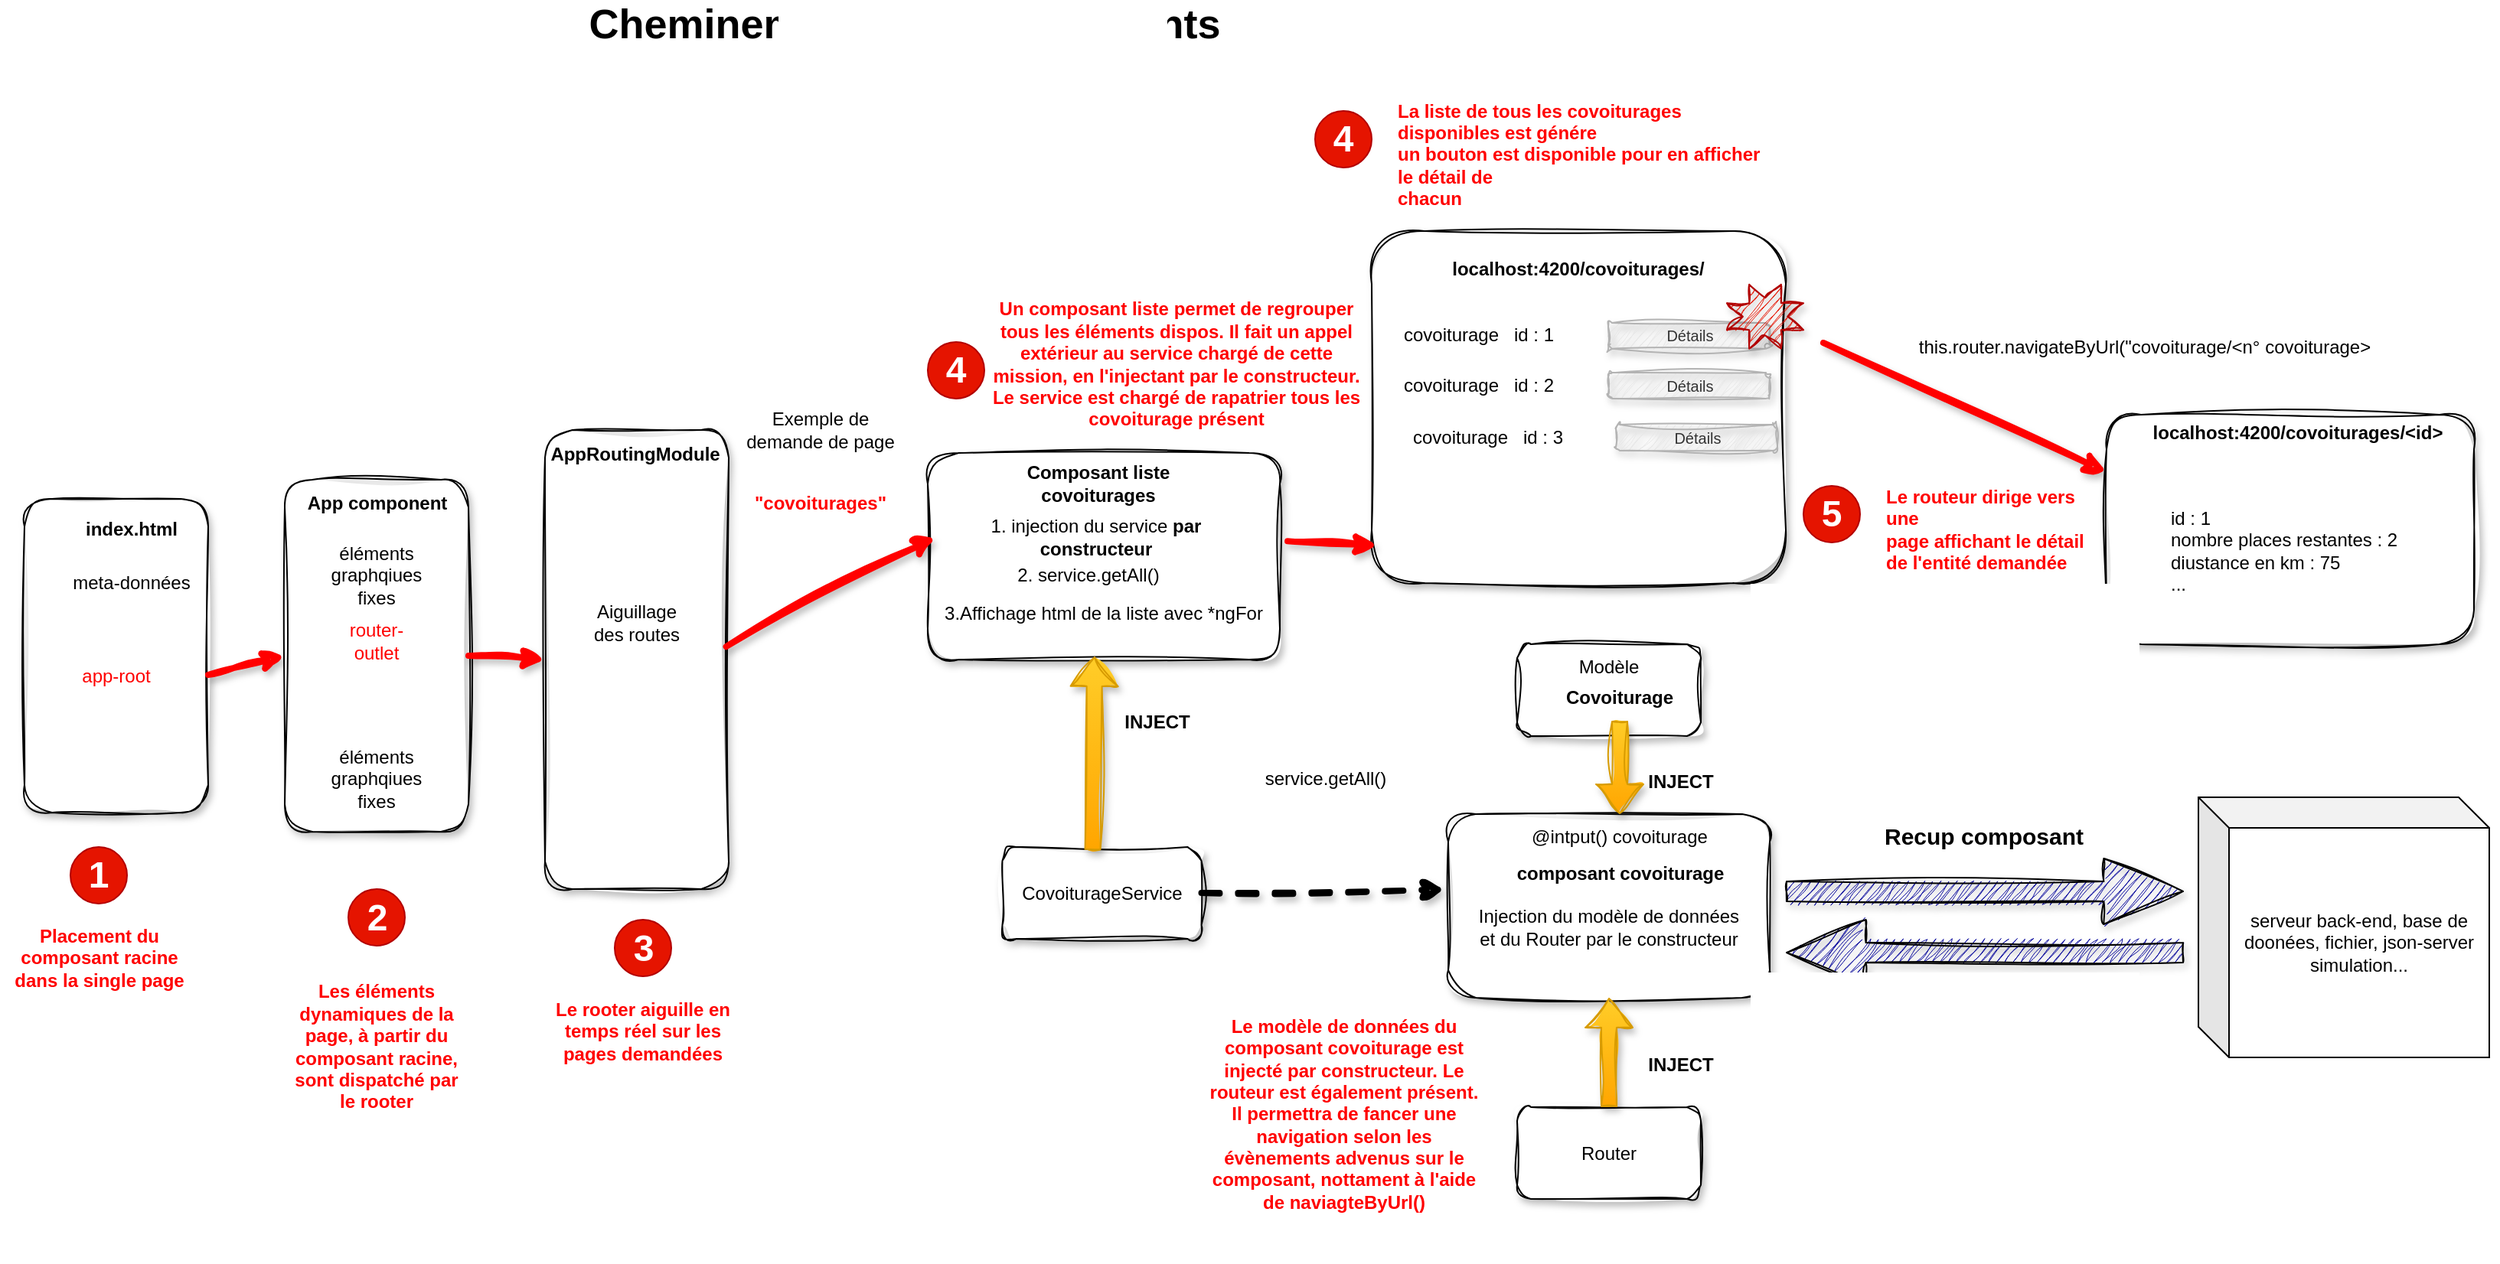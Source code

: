 <mxfile version="21.6.8" type="device">
  <diagram name="Page-1" id="OXcIGhjmhNSXt_hO0aqz">
    <mxGraphModel dx="2579" dy="2167" grid="1" gridSize="10" guides="1" tooltips="1" connect="1" arrows="1" fold="1" page="1" pageScale="1" pageWidth="827" pageHeight="1169" math="0" shadow="0">
      <root>
        <mxCell id="0" />
        <mxCell id="1" parent="0" />
        <mxCell id="gJ1P-SAEKIm-q6YnZNsk-1" value="" style="rounded=1;whiteSpace=wrap;html=1;sketch=1;curveFitting=1;jiggle=2;shadow=1;" vertex="1" parent="1">
          <mxGeometry x="-220" y="145" width="120" height="205" as="geometry" />
        </mxCell>
        <mxCell id="gJ1P-SAEKIm-q6YnZNsk-2" value="" style="rounded=1;whiteSpace=wrap;html=1;sketch=1;curveFitting=1;jiggle=2;shadow=1;" vertex="1" parent="1">
          <mxGeometry x="-50" y="132.5" width="120" height="230" as="geometry" />
        </mxCell>
        <mxCell id="gJ1P-SAEKIm-q6YnZNsk-3" value="router-outlet" style="text;html=1;strokeColor=none;fillColor=none;align=center;verticalAlign=middle;whiteSpace=wrap;rounded=0;fontColor=#FF0000;sketch=1;curveFitting=1;jiggle=2;shadow=1;" vertex="1" parent="1">
          <mxGeometry x="-20" y="222.5" width="60" height="30" as="geometry" />
        </mxCell>
        <mxCell id="gJ1P-SAEKIm-q6YnZNsk-4" value="" style="rounded=1;whiteSpace=wrap;html=1;sketch=1;curveFitting=1;jiggle=2;shadow=1;" vertex="1" parent="1">
          <mxGeometry x="370" y="115" width="230" height="135" as="geometry" />
        </mxCell>
        <mxCell id="gJ1P-SAEKIm-q6YnZNsk-6" value="CovoiturageService" style="rounded=1;whiteSpace=wrap;html=1;sketch=1;curveFitting=1;jiggle=2;shadow=1;" vertex="1" parent="1">
          <mxGeometry x="418.75" y="372.5" width="130" height="60" as="geometry" />
        </mxCell>
        <mxCell id="gJ1P-SAEKIm-q6YnZNsk-7" value="" style="shape=flexArrow;endArrow=classic;html=1;rounded=0;entryX=0.474;entryY=0.985;entryDx=0;entryDy=0;exitX=0.454;exitY=0.033;exitDx=0;exitDy=0;exitPerimeter=0;entryPerimeter=0;fillColor=#ffcd28;gradientColor=#ffa500;strokeColor=#d79b00;sketch=1;curveFitting=1;jiggle=2;shadow=1;" edge="1" parent="1" source="gJ1P-SAEKIm-q6YnZNsk-6" target="gJ1P-SAEKIm-q6YnZNsk-4">
          <mxGeometry width="50" height="50" relative="1" as="geometry">
            <mxPoint x="460" y="315" as="sourcePoint" />
            <mxPoint x="510" y="265" as="targetPoint" />
          </mxGeometry>
        </mxCell>
        <mxCell id="gJ1P-SAEKIm-q6YnZNsk-11" value="1. injection du service &lt;b&gt;par constructeur&lt;/b&gt;" style="text;html=1;strokeColor=none;fillColor=none;align=center;verticalAlign=middle;whiteSpace=wrap;rounded=0;sketch=1;curveFitting=1;jiggle=2;shadow=1;" vertex="1" parent="1">
          <mxGeometry x="375" y="155" width="210" height="30" as="geometry" />
        </mxCell>
        <mxCell id="gJ1P-SAEKIm-q6YnZNsk-12" value="2. service.getAll()" style="text;html=1;strokeColor=none;fillColor=none;align=center;verticalAlign=middle;whiteSpace=wrap;rounded=0;sketch=1;curveFitting=1;jiggle=2;shadow=1;" vertex="1" parent="1">
          <mxGeometry x="370" y="180" width="210" height="30" as="geometry" />
        </mxCell>
        <mxCell id="gJ1P-SAEKIm-q6YnZNsk-13" value="&lt;b&gt;Composant liste covoiturages&lt;/b&gt;" style="text;html=1;strokeColor=none;fillColor=none;align=center;verticalAlign=middle;whiteSpace=wrap;rounded=0;sketch=1;curveFitting=1;jiggle=2;shadow=1;" vertex="1" parent="1">
          <mxGeometry x="420" y="120" width="122.5" height="30" as="geometry" />
        </mxCell>
        <mxCell id="gJ1P-SAEKIm-q6YnZNsk-14" value="3.Affichage html de la liste avec *ngFor" style="text;html=1;strokeColor=none;fillColor=none;align=center;verticalAlign=middle;whiteSpace=wrap;rounded=0;sketch=1;curveFitting=1;jiggle=2;shadow=1;" vertex="1" parent="1">
          <mxGeometry x="375" y="205" width="220" height="30" as="geometry" />
        </mxCell>
        <mxCell id="gJ1P-SAEKIm-q6YnZNsk-15" value="" style="rounded=1;whiteSpace=wrap;html=1;sketch=1;curveFitting=1;jiggle=2;shadow=1;" vertex="1" parent="1">
          <mxGeometry x="755" y="240" width="120" height="60" as="geometry" />
        </mxCell>
        <mxCell id="gJ1P-SAEKIm-q6YnZNsk-16" value="Modèle" style="text;html=1;strokeColor=none;fillColor=none;align=center;verticalAlign=middle;whiteSpace=wrap;rounded=0;sketch=1;curveFitting=1;jiggle=2;shadow=1;" vertex="1" parent="1">
          <mxGeometry x="785" y="240" width="60" height="30" as="geometry" />
        </mxCell>
        <mxCell id="gJ1P-SAEKIm-q6YnZNsk-17" value="Covoiturage" style="text;html=1;strokeColor=none;fillColor=none;align=center;verticalAlign=middle;whiteSpace=wrap;rounded=0;fontStyle=1;sketch=1;curveFitting=1;jiggle=2;shadow=1;" vertex="1" parent="1">
          <mxGeometry x="792" y="260" width="60" height="30" as="geometry" />
        </mxCell>
        <mxCell id="gJ1P-SAEKIm-q6YnZNsk-18" value="" style="rounded=1;whiteSpace=wrap;html=1;sketch=1;curveFitting=1;jiggle=2;shadow=1;" vertex="1" parent="1">
          <mxGeometry x="710" y="351" width="210" height="120" as="geometry" />
        </mxCell>
        <mxCell id="gJ1P-SAEKIm-q6YnZNsk-20" value="" style="shape=flexArrow;endArrow=classic;html=1;rounded=0;exitX=0.5;exitY=1;exitDx=0;exitDy=0;fillColor=#ffcd28;gradientColor=#ffa500;strokeColor=#d79b00;sketch=1;curveFitting=1;jiggle=2;shadow=1;" edge="1" parent="1" source="gJ1P-SAEKIm-q6YnZNsk-17" target="gJ1P-SAEKIm-q6YnZNsk-21">
          <mxGeometry width="50" height="50" relative="1" as="geometry">
            <mxPoint x="1090" y="385" as="sourcePoint" />
            <mxPoint x="1115" y="415" as="targetPoint" />
          </mxGeometry>
        </mxCell>
        <mxCell id="gJ1P-SAEKIm-q6YnZNsk-21" value="@intput() covoiturage" style="text;html=1;strokeColor=none;fillColor=none;align=center;verticalAlign=middle;whiteSpace=wrap;rounded=0;sketch=1;curveFitting=1;jiggle=2;shadow=1;" vertex="1" parent="1">
          <mxGeometry x="752" y="351" width="140" height="30" as="geometry" />
        </mxCell>
        <mxCell id="gJ1P-SAEKIm-q6YnZNsk-23" value="Router&lt;br&gt;" style="rounded=1;whiteSpace=wrap;html=1;sketch=1;curveFitting=1;jiggle=2;shadow=1;" vertex="1" parent="1">
          <mxGeometry x="755" y="542.5" width="120" height="60" as="geometry" />
        </mxCell>
        <mxCell id="gJ1P-SAEKIm-q6YnZNsk-24" value="" style="shape=flexArrow;endArrow=classic;html=1;rounded=0;entryX=0.5;entryY=1;entryDx=0;entryDy=0;exitX=0.5;exitY=0;exitDx=0;exitDy=0;fillColor=#ffcd28;gradientColor=#ffa500;strokeColor=#d79b00;sketch=1;curveFitting=1;jiggle=2;shadow=1;" edge="1" parent="1" source="gJ1P-SAEKIm-q6YnZNsk-23" target="gJ1P-SAEKIm-q6YnZNsk-18">
          <mxGeometry width="50" height="50" relative="1" as="geometry">
            <mxPoint x="1140" y="615" as="sourcePoint" />
            <mxPoint x="1190" y="565" as="targetPoint" />
          </mxGeometry>
        </mxCell>
        <mxCell id="gJ1P-SAEKIm-q6YnZNsk-29" value="&lt;br&gt;this.router.navigateByUrl(&quot;covoiturage/&amp;lt;n° covoiturage&amp;gt;" style="text;html=1;strokeColor=none;fillColor=none;align=center;verticalAlign=middle;whiteSpace=wrap;rounded=0;sketch=1;curveFitting=1;jiggle=2;shadow=1;" vertex="1" parent="1">
          <mxGeometry x="1010" y="23.44" width="310" height="30" as="geometry" />
        </mxCell>
        <mxCell id="gJ1P-SAEKIm-q6YnZNsk-30" value="index.html&lt;br&gt;" style="text;html=1;strokeColor=none;fillColor=none;align=center;verticalAlign=middle;whiteSpace=wrap;rounded=0;fontStyle=1;sketch=1;curveFitting=1;jiggle=2;shadow=1;" vertex="1" parent="1">
          <mxGeometry x="-180" y="150" width="60" height="30" as="geometry" />
        </mxCell>
        <mxCell id="gJ1P-SAEKIm-q6YnZNsk-31" value="meta-données" style="text;html=1;strokeColor=none;fillColor=none;align=center;verticalAlign=middle;whiteSpace=wrap;rounded=0;sketch=1;curveFitting=1;jiggle=2;shadow=1;" vertex="1" parent="1">
          <mxGeometry x="-200" y="185" width="100" height="30" as="geometry" />
        </mxCell>
        <mxCell id="gJ1P-SAEKIm-q6YnZNsk-32" value="app-root" style="text;html=1;strokeColor=none;fillColor=none;align=center;verticalAlign=middle;whiteSpace=wrap;rounded=0;fontColor=#FF0000;sketch=1;curveFitting=1;jiggle=2;shadow=1;" vertex="1" parent="1">
          <mxGeometry x="-190" y="246" width="60" height="30" as="geometry" />
        </mxCell>
        <mxCell id="gJ1P-SAEKIm-q6YnZNsk-33" value="éléments graphqiues fixes" style="text;html=1;strokeColor=none;fillColor=none;align=center;verticalAlign=middle;whiteSpace=wrap;rounded=0;sketch=1;curveFitting=1;jiggle=2;shadow=1;" vertex="1" parent="1">
          <mxGeometry x="-25" y="180" width="70" height="30" as="geometry" />
        </mxCell>
        <mxCell id="gJ1P-SAEKIm-q6YnZNsk-34" value="éléments graphqiues fixes" style="text;html=1;strokeColor=none;fillColor=none;align=center;verticalAlign=middle;whiteSpace=wrap;rounded=0;sketch=1;curveFitting=1;jiggle=2;shadow=1;" vertex="1" parent="1">
          <mxGeometry x="-25" y="312.5" width="70" height="30" as="geometry" />
        </mxCell>
        <mxCell id="gJ1P-SAEKIm-q6YnZNsk-35" value="" style="rounded=1;whiteSpace=wrap;html=1;sketch=1;curveFitting=1;jiggle=2;shadow=1;" vertex="1" parent="1">
          <mxGeometry x="120" y="100" width="120" height="300" as="geometry" />
        </mxCell>
        <mxCell id="gJ1P-SAEKIm-q6YnZNsk-36" value="AppRoutingModule" style="text;html=1;strokeColor=none;fillColor=none;align=center;verticalAlign=middle;whiteSpace=wrap;rounded=0;fontStyle=1;sketch=1;curveFitting=1;jiggle=2;shadow=1;" vertex="1" parent="1">
          <mxGeometry x="124" y="101" width="110" height="30" as="geometry" />
        </mxCell>
        <mxCell id="gJ1P-SAEKIm-q6YnZNsk-37" value="Aiguillage des routes" style="text;html=1;strokeColor=none;fillColor=none;align=center;verticalAlign=middle;whiteSpace=wrap;rounded=0;sketch=1;curveFitting=1;jiggle=2;shadow=1;" vertex="1" parent="1">
          <mxGeometry x="150" y="211" width="60" height="30" as="geometry" />
        </mxCell>
        <mxCell id="gJ1P-SAEKIm-q6YnZNsk-39" value="&quot;covoiturages&quot;" style="text;html=1;strokeColor=none;fillColor=none;align=center;verticalAlign=middle;whiteSpace=wrap;rounded=0;fontStyle=1;fontColor=#FF0000;sketch=1;curveFitting=1;jiggle=2;shadow=1;" vertex="1" parent="1">
          <mxGeometry x="270" y="132.5" width="60" height="30" as="geometry" />
        </mxCell>
        <mxCell id="gJ1P-SAEKIm-q6YnZNsk-40" value="App component" style="text;html=1;strokeColor=none;fillColor=none;align=center;verticalAlign=middle;whiteSpace=wrap;rounded=0;fontStyle=1;sketch=1;curveFitting=1;jiggle=2;shadow=1;" vertex="1" parent="1">
          <mxGeometry x="-37.5" y="132.5" width="95" height="30" as="geometry" />
        </mxCell>
        <mxCell id="gJ1P-SAEKIm-q6YnZNsk-41" style="edgeStyle=orthogonalEdgeStyle;rounded=0;orthogonalLoop=1;jettySize=auto;html=1;exitX=0.5;exitY=1;exitDx=0;exitDy=0;sketch=1;curveFitting=1;jiggle=2;shadow=1;" edge="1" parent="1" source="gJ1P-SAEKIm-q6YnZNsk-36" target="gJ1P-SAEKIm-q6YnZNsk-36">
          <mxGeometry relative="1" as="geometry" />
        </mxCell>
        <mxCell id="gJ1P-SAEKIm-q6YnZNsk-42" value="INJECT" style="text;html=1;strokeColor=none;fillColor=none;align=center;verticalAlign=middle;whiteSpace=wrap;rounded=0;fontStyle=1;sketch=1;curveFitting=1;jiggle=2;shadow=1;" vertex="1" parent="1">
          <mxGeometry x="490" y="276" width="60" height="30" as="geometry" />
        </mxCell>
        <mxCell id="gJ1P-SAEKIm-q6YnZNsk-46" value="composant covoiturage" style="text;html=1;strokeColor=none;fillColor=none;align=center;verticalAlign=middle;whiteSpace=wrap;rounded=0;fontStyle=1;sketch=1;curveFitting=1;jiggle=2;shadow=1;" vertex="1" parent="1">
          <mxGeometry x="745.5" y="375" width="153" height="30" as="geometry" />
        </mxCell>
        <mxCell id="gJ1P-SAEKIm-q6YnZNsk-48" value="INJECT" style="text;html=1;strokeColor=none;fillColor=none;align=center;verticalAlign=middle;whiteSpace=wrap;rounded=0;fontStyle=1;sketch=1;curveFitting=1;jiggle=2;shadow=1;" vertex="1" parent="1">
          <mxGeometry x="832" y="315" width="60" height="30" as="geometry" />
        </mxCell>
        <mxCell id="gJ1P-SAEKIm-q6YnZNsk-49" value="INJECT" style="text;html=1;strokeColor=none;fillColor=none;align=center;verticalAlign=middle;whiteSpace=wrap;rounded=0;fontStyle=1;sketch=1;curveFitting=1;jiggle=2;shadow=1;" vertex="1" parent="1">
          <mxGeometry x="832" y="500" width="60" height="30" as="geometry" />
        </mxCell>
        <mxCell id="gJ1P-SAEKIm-q6YnZNsk-50" value="Injection du modèle de données et du Router par le constructeur" style="text;html=1;strokeColor=none;fillColor=none;align=center;verticalAlign=middle;whiteSpace=wrap;rounded=0;sketch=1;curveFitting=1;jiggle=2;shadow=1;" vertex="1" parent="1">
          <mxGeometry x="726" y="410" width="178" height="30" as="geometry" />
        </mxCell>
        <mxCell id="gJ1P-SAEKIm-q6YnZNsk-52" value="" style="endArrow=classic;html=1;rounded=0;entryX=0;entryY=0.5;entryDx=0;entryDy=0;strokeColor=#FF0000;strokeWidth=4;sketch=1;curveFitting=1;jiggle=2;shadow=1;" edge="1" parent="1" target="gJ1P-SAEKIm-q6YnZNsk-2">
          <mxGeometry width="50" height="50" relative="1" as="geometry">
            <mxPoint x="-100" y="260" as="sourcePoint" />
            <mxPoint x="-70" y="230" as="targetPoint" />
          </mxGeometry>
        </mxCell>
        <mxCell id="gJ1P-SAEKIm-q6YnZNsk-53" value="1" style="ellipse;whiteSpace=wrap;html=1;aspect=fixed;fontSize=24;fontStyle=1;fontColor=#ffffff;fillColor=#e51400;strokeColor=#B20000;" vertex="1" parent="1">
          <mxGeometry x="-190" y="372.5" width="37" height="37" as="geometry" />
        </mxCell>
        <mxCell id="gJ1P-SAEKIm-q6YnZNsk-54" value="Placement du composant racine dans la single page" style="text;html=1;strokeColor=none;fillColor=none;align=center;verticalAlign=middle;whiteSpace=wrap;rounded=0;fontStyle=1;fontColor=#FF0000;sketch=1;curveFitting=1;jiggle=2;shadow=1;" vertex="1" parent="1">
          <mxGeometry x="-231.5" y="400" width="120" height="90" as="geometry" />
        </mxCell>
        <mxCell id="gJ1P-SAEKIm-q6YnZNsk-55" value="2" style="ellipse;whiteSpace=wrap;html=1;aspect=fixed;fontSize=24;fontStyle=1;fontColor=#ffffff;fillColor=#e51400;strokeColor=#B20000;" vertex="1" parent="1">
          <mxGeometry x="-8.5" y="400" width="37" height="37" as="geometry" />
        </mxCell>
        <mxCell id="gJ1P-SAEKIm-q6YnZNsk-56" value="Les éléments dynamiques de la page, à partir du composant racine, sont dispatché par le rooter" style="text;html=1;strokeColor=none;fillColor=none;align=center;verticalAlign=middle;whiteSpace=wrap;rounded=0;fontStyle=1;fontColor=#FF0000;sketch=1;curveFitting=1;jiggle=2;shadow=1;" vertex="1" parent="1">
          <mxGeometry x="-50" y="457.5" width="120" height="90" as="geometry" />
        </mxCell>
        <mxCell id="gJ1P-SAEKIm-q6YnZNsk-57" value="" style="endArrow=classic;html=1;rounded=0;entryX=0;entryY=0.5;entryDx=0;entryDy=0;strokeColor=#FF0000;strokeWidth=4;exitX=1;exitY=0.5;exitDx=0;exitDy=0;sketch=1;curveFitting=1;jiggle=2;shadow=1;" edge="1" parent="1" source="gJ1P-SAEKIm-q6YnZNsk-2" target="gJ1P-SAEKIm-q6YnZNsk-35">
          <mxGeometry width="50" height="50" relative="1" as="geometry">
            <mxPoint x="-90" y="270" as="sourcePoint" />
            <mxPoint x="-40" y="258" as="targetPoint" />
          </mxGeometry>
        </mxCell>
        <mxCell id="gJ1P-SAEKIm-q6YnZNsk-58" value="3" style="ellipse;whiteSpace=wrap;html=1;aspect=fixed;fontSize=24;fontStyle=1;fontColor=#ffffff;fillColor=#e51400;strokeColor=#B20000;" vertex="1" parent="1">
          <mxGeometry x="165.5" y="420" width="37" height="37" as="geometry" />
        </mxCell>
        <mxCell id="gJ1P-SAEKIm-q6YnZNsk-59" value="Le rooter aiguille en temps réel sur les pages demandées" style="text;html=1;strokeColor=none;fillColor=none;align=center;verticalAlign=middle;whiteSpace=wrap;rounded=0;fontStyle=1;fontColor=#FF0000;sketch=1;curveFitting=1;jiggle=2;shadow=1;" vertex="1" parent="1">
          <mxGeometry x="124" y="447.5" width="120" height="90" as="geometry" />
        </mxCell>
        <mxCell id="gJ1P-SAEKIm-q6YnZNsk-60" value="" style="endArrow=classic;html=1;rounded=0;entryX=0;entryY=0.5;entryDx=0;entryDy=0;strokeColor=#FF0000;strokeWidth=4;exitX=0.986;exitY=0.472;exitDx=0;exitDy=0;exitPerimeter=0;sketch=1;curveFitting=1;jiggle=2;shadow=1;" edge="1" parent="1" source="gJ1P-SAEKIm-q6YnZNsk-35" target="gJ1P-SAEKIm-q6YnZNsk-11">
          <mxGeometry width="50" height="50" relative="1" as="geometry">
            <mxPoint x="250" y="178" as="sourcePoint" />
            <mxPoint x="300" y="180" as="targetPoint" />
          </mxGeometry>
        </mxCell>
        <mxCell id="gJ1P-SAEKIm-q6YnZNsk-61" value="Exemple de demande de page" style="text;html=1;strokeColor=none;fillColor=none;align=center;verticalAlign=middle;whiteSpace=wrap;rounded=0;sketch=1;curveFitting=1;jiggle=2;shadow=1;" vertex="1" parent="1">
          <mxGeometry x="250" y="70" width="100" height="60" as="geometry" />
        </mxCell>
        <mxCell id="gJ1P-SAEKIm-q6YnZNsk-63" value="4" style="ellipse;whiteSpace=wrap;html=1;aspect=fixed;fontSize=24;fontStyle=1;fontColor=#ffffff;fillColor=#e51400;strokeColor=#B20000;" vertex="1" parent="1">
          <mxGeometry x="370" y="42.44" width="37" height="37" as="geometry" />
        </mxCell>
        <mxCell id="gJ1P-SAEKIm-q6YnZNsk-64" value="Un composant liste permet de regrouper tous les éléments dispos. Il fait un appel extérieur au service chargé de cette mission, en l&#39;injectant par le constructeur.&lt;br&gt;Le service est chargé de rapatrier tous les covoiturage présent" style="text;html=1;strokeColor=none;fillColor=none;align=center;verticalAlign=middle;whiteSpace=wrap;rounded=0;fontStyle=1;fontColor=#FF0000;sketch=1;curveFitting=1;jiggle=2;shadow=1;" vertex="1" parent="1">
          <mxGeometry x="405" y="12" width="255" height="89" as="geometry" />
        </mxCell>
        <mxCell id="gJ1P-SAEKIm-q6YnZNsk-65" value="" style="endArrow=classic;html=1;rounded=0;entryX=-0.011;entryY=0.411;entryDx=0;entryDy=0;strokeColor=#000000;strokeWidth=4;exitX=1;exitY=0.5;exitDx=0;exitDy=0;entryPerimeter=0;dashed=1;sketch=1;curveFitting=1;jiggle=2;shadow=1;" edge="1" parent="1" source="gJ1P-SAEKIm-q6YnZNsk-6" target="gJ1P-SAEKIm-q6YnZNsk-18">
          <mxGeometry width="50" height="50" relative="1" as="geometry">
            <mxPoint x="248" y="252" as="sourcePoint" />
            <mxPoint x="385" y="180" as="targetPoint" />
          </mxGeometry>
        </mxCell>
        <mxCell id="gJ1P-SAEKIm-q6YnZNsk-66" value="service.getAll()" style="text;html=1;strokeColor=none;fillColor=none;align=center;verticalAlign=middle;whiteSpace=wrap;rounded=0;sketch=1;curveFitting=1;jiggle=2;shadow=1;" vertex="1" parent="1">
          <mxGeometry x="580" y="312.5" width="100" height="30" as="geometry" />
        </mxCell>
        <mxCell id="gJ1P-SAEKIm-q6YnZNsk-68" value="Le modèle de données du composant covoiturage est injecté par constructeur. Le routeur est également présent. Il permettra de fancer une navigation selon les évènements advenus sur le composant, nottament à l&#39;aide de naviagteByUrl()" style="text;html=1;strokeColor=none;fillColor=none;align=center;verticalAlign=middle;whiteSpace=wrap;rounded=0;fontStyle=1;fontColor=#FF0000;sketch=1;curveFitting=1;jiggle=2;shadow=1;" vertex="1" parent="1">
          <mxGeometry x="551.75" y="457" width="179.5" height="180" as="geometry" />
        </mxCell>
        <mxCell id="gJ1P-SAEKIm-q6YnZNsk-70" value="" style="rounded=1;whiteSpace=wrap;html=1;sketch=1;curveFitting=1;jiggle=2;shadow=1;" vertex="1" parent="1">
          <mxGeometry x="660" y="-30" width="270.5" height="230" as="geometry" />
        </mxCell>
        <mxCell id="gJ1P-SAEKIm-q6YnZNsk-71" value="localhost:4200/covoiturages/" style="text;html=1;strokeColor=none;fillColor=none;align=center;verticalAlign=middle;whiteSpace=wrap;rounded=0;fontStyle=1;sketch=1;curveFitting=1;jiggle=2;shadow=1;" vertex="1" parent="1">
          <mxGeometry x="670" y="-20" width="250" height="30" as="geometry" />
        </mxCell>
        <mxCell id="gJ1P-SAEKIm-q6YnZNsk-72" value="" style="endArrow=classic;html=1;rounded=0;strokeColor=#FF0000;strokeWidth=4;exitX=1.022;exitY=0.427;exitDx=0;exitDy=0;exitPerimeter=0;entryX=0.014;entryY=0.893;entryDx=0;entryDy=0;entryPerimeter=0;sketch=1;curveFitting=1;jiggle=2;shadow=1;" edge="1" parent="1" source="gJ1P-SAEKIm-q6YnZNsk-4" target="gJ1P-SAEKIm-q6YnZNsk-70">
          <mxGeometry width="50" height="50" relative="1" as="geometry">
            <mxPoint x="248" y="252" as="sourcePoint" />
            <mxPoint x="385" y="180" as="targetPoint" />
          </mxGeometry>
        </mxCell>
        <mxCell id="gJ1P-SAEKIm-q6YnZNsk-73" value="covoiturage&amp;nbsp; &amp;nbsp;id : 1" style="text;html=1;strokeColor=none;fillColor=none;align=center;verticalAlign=middle;whiteSpace=wrap;rounded=0;sketch=1;curveFitting=1;jiggle=2;shadow=1;" vertex="1" parent="1">
          <mxGeometry x="675" y="23.44" width="110" height="30" as="geometry" />
        </mxCell>
        <mxCell id="gJ1P-SAEKIm-q6YnZNsk-74" value="Détails" style="rounded=1;html=1;shadow=1;dashed=0;whiteSpace=wrap;fontSize=10;fillColor=#E6E6E6;align=center;strokeColor=#B3B3B3;fontColor=#333333;sketch=1;curveFitting=1;jiggle=2;" vertex="1" parent="1">
          <mxGeometry x="814.5" y="30" width="105.5" height="16.88" as="geometry" />
        </mxCell>
        <mxCell id="gJ1P-SAEKIm-q6YnZNsk-76" value="covoiturage&amp;nbsp; &amp;nbsp;id : 2" style="text;html=1;strokeColor=none;fillColor=none;align=center;verticalAlign=middle;whiteSpace=wrap;rounded=0;sketch=1;curveFitting=1;jiggle=2;shadow=1;" vertex="1" parent="1">
          <mxGeometry x="675" y="56" width="110" height="30" as="geometry" />
        </mxCell>
        <mxCell id="gJ1P-SAEKIm-q6YnZNsk-77" value="Détails" style="rounded=1;html=1;shadow=1;dashed=0;whiteSpace=wrap;fontSize=10;fillColor=#E6E6E6;align=center;strokeColor=#B3B3B3;fontColor=#333333;sketch=1;curveFitting=1;jiggle=2;" vertex="1" parent="1">
          <mxGeometry x="814.5" y="62.56" width="105.5" height="16.88" as="geometry" />
        </mxCell>
        <mxCell id="gJ1P-SAEKIm-q6YnZNsk-78" value="covoiturage&amp;nbsp; &amp;nbsp;id : 3" style="text;html=1;strokeColor=none;fillColor=none;align=center;verticalAlign=middle;whiteSpace=wrap;rounded=0;sketch=1;curveFitting=1;jiggle=2;shadow=1;" vertex="1" parent="1">
          <mxGeometry x="681" y="90" width="110" height="30" as="geometry" />
        </mxCell>
        <mxCell id="gJ1P-SAEKIm-q6YnZNsk-79" value="Détails" style="rounded=1;html=1;shadow=1;dashed=0;whiteSpace=wrap;fontSize=10;fillColor=#E6E6E6;align=center;strokeColor=#B3B3B3;fontColor=#333333;sketch=1;curveFitting=1;jiggle=2;" vertex="1" parent="1">
          <mxGeometry x="819.5" y="96.56" width="105.5" height="16.88" as="geometry" />
        </mxCell>
        <mxCell id="gJ1P-SAEKIm-q6YnZNsk-80" value="" style="verticalLabelPosition=bottom;verticalAlign=top;html=1;shape=mxgraph.basic.8_point_star;fillColor=#e51400;fontColor=#ffffff;strokeColor=#B20000;sketch=1;curveFitting=1;jiggle=2;shadow=1;" vertex="1" parent="1">
          <mxGeometry x="892" y="4.88" width="50" height="42" as="geometry" />
        </mxCell>
        <mxCell id="gJ1P-SAEKIm-q6YnZNsk-81" value="" style="endArrow=classic;html=1;rounded=0;strokeColor=#FF0000;strokeWidth=4;exitX=1.022;exitY=0.427;exitDx=0;exitDy=0;exitPerimeter=0;entryX=0;entryY=0.25;entryDx=0;entryDy=0;sketch=1;curveFitting=1;jiggle=2;shadow=1;" edge="1" parent="1" target="gJ1P-SAEKIm-q6YnZNsk-25">
          <mxGeometry width="50" height="50" relative="1" as="geometry">
            <mxPoint x="955" y="43" as="sourcePoint" />
            <mxPoint x="1014" y="45" as="targetPoint" />
          </mxGeometry>
        </mxCell>
        <mxCell id="gJ1P-SAEKIm-q6YnZNsk-82" value="" style="group;sketch=1;curveFitting=1;jiggle=2;shadow=1;" vertex="1" connectable="0" parent="1">
          <mxGeometry x="1140" y="90" width="250" height="150" as="geometry" />
        </mxCell>
        <mxCell id="gJ1P-SAEKIm-q6YnZNsk-25" value="" style="rounded=1;whiteSpace=wrap;html=1;sketch=1;curveFitting=1;jiggle=2;shadow=1;" vertex="1" parent="gJ1P-SAEKIm-q6YnZNsk-82">
          <mxGeometry width="240" height="150" as="geometry" />
        </mxCell>
        <mxCell id="gJ1P-SAEKIm-q6YnZNsk-26" value="localhost:4200/covoiturages/&amp;lt;id&amp;gt;" style="text;html=1;strokeColor=none;fillColor=none;align=center;verticalAlign=middle;whiteSpace=wrap;rounded=0;fontStyle=1;sketch=1;curveFitting=1;jiggle=2;shadow=1;" vertex="1" parent="gJ1P-SAEKIm-q6YnZNsk-82">
          <mxGeometry width="250" height="23.684" as="geometry" />
        </mxCell>
        <mxCell id="gJ1P-SAEKIm-q6YnZNsk-51" value="id : 1&lt;br&gt;nombre places restantes : 2&lt;br&gt;diustance en km : 75&lt;br&gt;&lt;div style=&quot;&quot;&gt;&lt;span style=&quot;background-color: initial;&quot;&gt;...&lt;/span&gt;&lt;/div&gt;" style="text;html=1;align=left;verticalAlign=middle;resizable=0;points=[];autosize=1;strokeColor=none;fillColor=none;sketch=1;curveFitting=1;jiggle=2;shadow=1;" vertex="1" parent="gJ1P-SAEKIm-q6YnZNsk-82">
          <mxGeometry x="40" y="54.474" width="170" height="70" as="geometry" />
        </mxCell>
        <mxCell id="gJ1P-SAEKIm-q6YnZNsk-83" value="La liste de tous les covoiturages disponibles est génére&lt;br&gt;un bouton est disponible pour en afficher le détail de&lt;br&gt;chacun" style="text;html=1;strokeColor=none;fillColor=none;align=left;verticalAlign=middle;whiteSpace=wrap;rounded=0;fontStyle=1;fontColor=#FF0000;sketch=1;curveFitting=1;jiggle=2;shadow=1;" vertex="1" parent="1">
          <mxGeometry x="675" y="-120" width="248" height="80" as="geometry" />
        </mxCell>
        <mxCell id="gJ1P-SAEKIm-q6YnZNsk-84" value="4" style="ellipse;whiteSpace=wrap;html=1;aspect=fixed;fontSize=24;fontStyle=1;fontColor=#ffffff;fillColor=#e51400;strokeColor=#B20000;" vertex="1" parent="1">
          <mxGeometry x="623" y="-108.5" width="37" height="37" as="geometry" />
        </mxCell>
        <mxCell id="gJ1P-SAEKIm-q6YnZNsk-85" value="5" style="ellipse;whiteSpace=wrap;html=1;aspect=fixed;fontSize=24;fontStyle=1;fontColor=#ffffff;fillColor=#e51400;strokeColor=#B20000;" vertex="1" parent="1">
          <mxGeometry x="942" y="136.5" width="37" height="37" as="geometry" />
        </mxCell>
        <mxCell id="gJ1P-SAEKIm-q6YnZNsk-86" value="Le routeur dirige vers une&lt;br&gt;page affichant le détail&lt;br&gt;de l&#39;entité demandée" style="text;html=1;strokeColor=none;fillColor=none;align=left;verticalAlign=middle;whiteSpace=wrap;rounded=0;fontStyle=1;fontColor=#FF0000;sketch=1;curveFitting=1;jiggle=2;shadow=1;" vertex="1" parent="1">
          <mxGeometry x="994" y="125" width="136" height="80" as="geometry" />
        </mxCell>
        <mxCell id="gJ1P-SAEKIm-q6YnZNsk-88" value="" style="shape=singleArrow;whiteSpace=wrap;html=1;rotation=0;fillColor=#000099;sketch=1;curveFitting=1;jiggle=2;shadow=1;" vertex="1" parent="1">
          <mxGeometry x="931" y="380" width="259" height="43" as="geometry" />
        </mxCell>
        <mxCell id="gJ1P-SAEKIm-q6YnZNsk-89" value="&lt;b&gt;&lt;font style=&quot;font-size: 15px;&quot;&gt;Recup composant&lt;/font&gt;&lt;/b&gt;" style="text;html=1;strokeColor=none;fillColor=none;align=center;verticalAlign=middle;whiteSpace=wrap;rounded=0;sketch=1;curveFitting=1;jiggle=2;shadow=1;" vertex="1" parent="1">
          <mxGeometry x="980" y="350" width="160" height="30" as="geometry" />
        </mxCell>
        <mxCell id="gJ1P-SAEKIm-q6YnZNsk-92" value="Cheminement inter-composants" style="text;html=1;strokeColor=none;fillColor=none;align=center;verticalAlign=middle;whiteSpace=wrap;rounded=0;fontStyle=1;fontSize=27;" vertex="1" parent="1">
          <mxGeometry x="140" y="-180" width="430" height="30" as="geometry" />
        </mxCell>
        <mxCell id="gJ1P-SAEKIm-q6YnZNsk-93" value="" style="shape=singleArrow;whiteSpace=wrap;html=1;rotation=-180;fillColor=#000099;sketch=1;curveFitting=1;jiggle=2;shadow=1;" vertex="1" parent="1">
          <mxGeometry x="931" y="420" width="259" height="43" as="geometry" />
        </mxCell>
        <mxCell id="gJ1P-SAEKIm-q6YnZNsk-94" value="serveur back-end, base de doonées, fichier, json-server simulation..." style="shape=cube;whiteSpace=wrap;html=1;boundedLbl=1;backgroundOutline=1;darkOpacity=0.05;darkOpacity2=0.1;" vertex="1" parent="1">
          <mxGeometry x="1200" y="340" width="190" height="170" as="geometry" />
        </mxCell>
      </root>
    </mxGraphModel>
  </diagram>
</mxfile>
